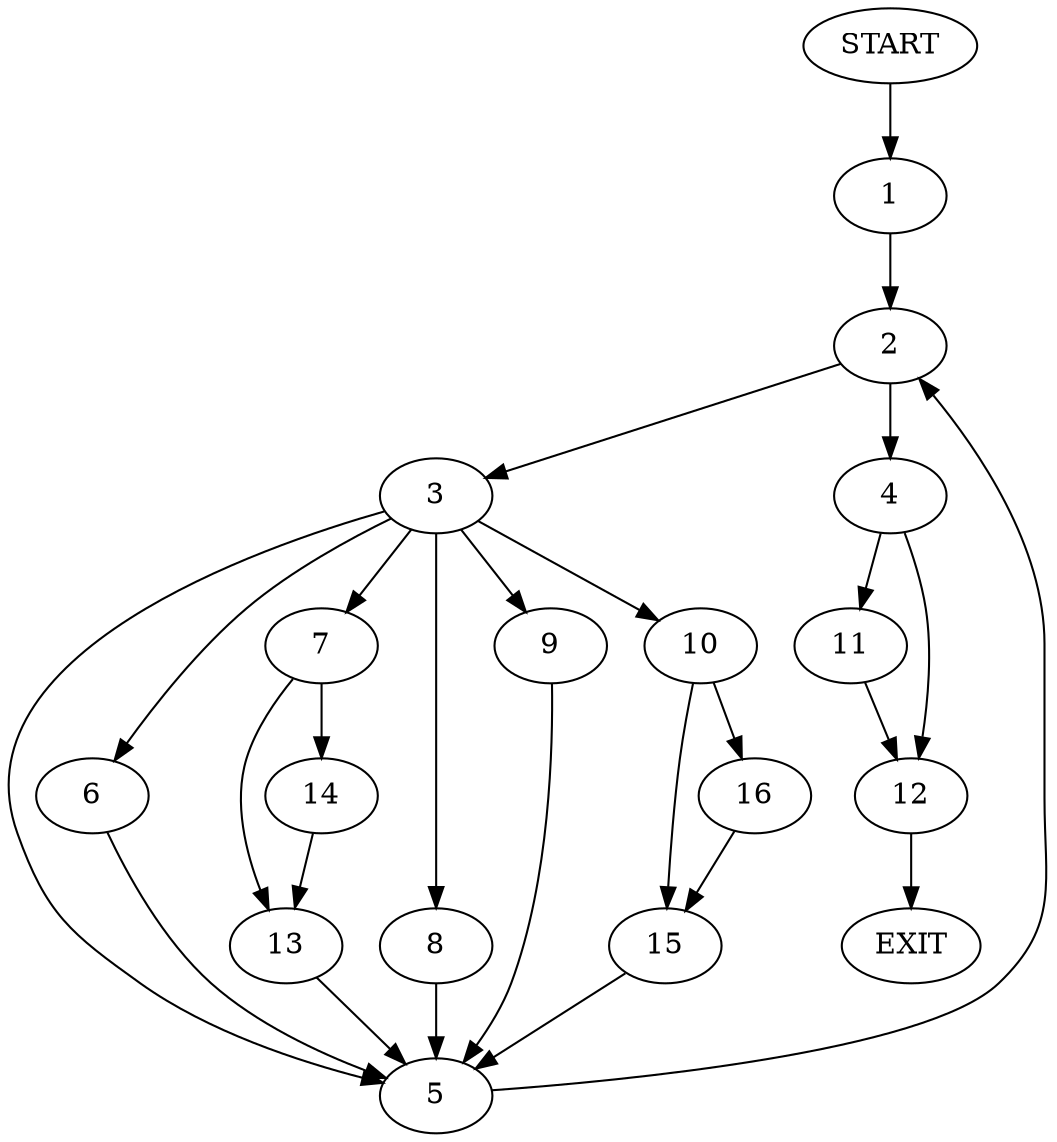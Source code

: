 digraph {
0 [label="START"]
17 [label="EXIT"]
0 -> 1
1 -> 2
2 -> 3
2 -> 4
3 -> 5
3 -> 6
3 -> 7
3 -> 8
3 -> 9
3 -> 10
4 -> 11
4 -> 12
6 -> 5
8 -> 5
7 -> 13
7 -> 14
5 -> 2
9 -> 5
10 -> 15
10 -> 16
15 -> 5
16 -> 15
13 -> 5
14 -> 13
11 -> 12
12 -> 17
}
